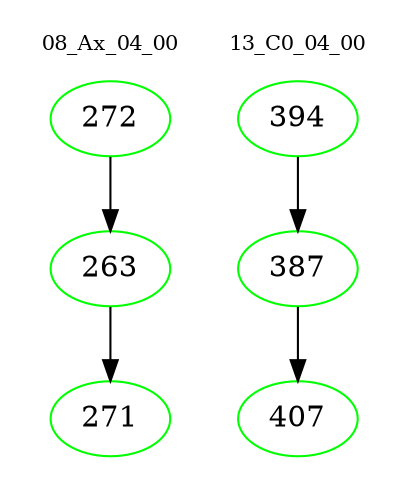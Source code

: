 digraph{
subgraph cluster_0 {
color = white
label = "08_Ax_04_00";
fontsize=10;
T0_272 [label="272", color="green"]
T0_272 -> T0_263 [color="black"]
T0_263 [label="263", color="green"]
T0_263 -> T0_271 [color="black"]
T0_271 [label="271", color="green"]
}
subgraph cluster_1 {
color = white
label = "13_C0_04_00";
fontsize=10;
T1_394 [label="394", color="green"]
T1_394 -> T1_387 [color="black"]
T1_387 [label="387", color="green"]
T1_387 -> T1_407 [color="black"]
T1_407 [label="407", color="green"]
}
}
